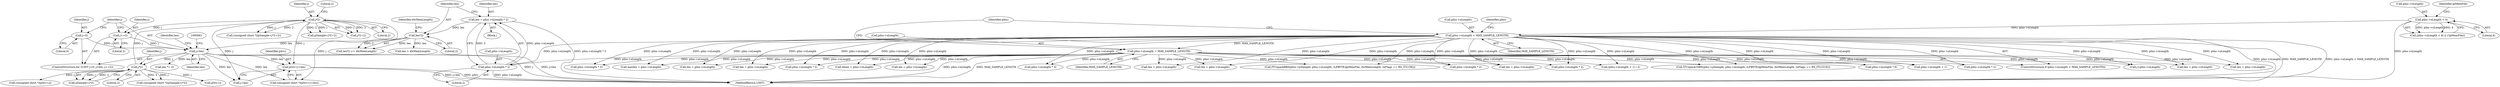 digraph "0_gstreamer_bc2cdd57d549ab3ba59782e9b395d0cd683fd3ac@pointer" {
"1000689" [label="(Call,pSrc+j+len)"];
"1000681" [label="(Call,j*2)"];
"1000664" [label="(Call,j*2)"];
"1000651" [label="(Call,j<len)"];
"1000654" [label="(Call,j+=2)"];
"1000648" [label="(Call,j=0)"];
"1000627" [label="(Call,len*2)"];
"1000618" [label="(Call,len = pIns->nLength * 2)"];
"1000620" [label="(Call,pIns->nLength * 2)"];
"1000139" [label="(Call,pIns->nLength = MAX_SAMPLE_LENGTH)"];
"1000134" [label="(Call,pIns->nLength > MAX_SAMPLE_LENGTH)"];
"1000124" [label="(Call,pIns->nLength < 4)"];
"1000695" [label="(Identifier,len)"];
"1000664" [label="(Call,j*2)"];
"1000130" [label="(Identifier,lpMemFile)"];
"1000571" [label="(Call,pIns->nLength * 2)"];
"1001210" [label="(Call,dmax = pIns->nLength)"];
"1000648" [label="(Call,j=0)"];
"1000683" [label="(Literal,2)"];
"1001239" [label="(Call,pIns->nLength * 2)"];
"1000681" [label="(Call,j*2)"];
"1000650" [label="(Literal,0)"];
"1000666" [label="(Literal,2)"];
"1000690" [label="(Identifier,pSrc)"];
"1000620" [label="(Call,pIns->nLength * 2)"];
"1000507" [label="(Call,pIns->nLength * 2)"];
"1000652" [label="(Identifier,j)"];
"1000655" [label="(Identifier,j)"];
"1002016" [label="(Call,len > dwMemLength)"];
"1000950" [label="(Call,ITUnpack8Bit(pIns->pSample, pIns->nLength, (LPBYTE)lpMemFile, dwMemLength, (nFlags == RS_IT2158)))"];
"1000965" [label="(Call,ITUnpack16Bit(pIns->pSample, pIns->nLength, (LPBYTE)lpMemFile, dwMemLength, (nFlags == RS_IT21516)))"];
"1001527" [label="(Call,pIns->nLength * 3)"];
"1001698" [label="(Call,pIns->nLength * 6)"];
"1000654" [label="(Call,j+=2)"];
"1001087" [label="(Call,len = pIns->nLength)"];
"1000124" [label="(Call,pIns->nLength < 4)"];
"1000197" [label="(Block,)"];
"1001904" [label="(Call,len = pIns->nLength)"];
"1000630" [label="(Identifier,dwMemLength)"];
"1000138" [label="(Identifier,MAX_SAMPLE_LENGTH)"];
"1001366" [label="(Call,j<pIns->nLength)"];
"1000649" [label="(Identifier,j)"];
"1000680" [label="(Call,j*2+2)"];
"1000133" [label="(ControlStructure,if (pIns->nLength > MAX_SAMPLE_LENGTH))"];
"1000996" [label="(Call,len = pIns->nLength)"];
"1000651" [label="(Call,j<len)"];
"1000836" [label="(Call,len = pIns->nLength)"];
"1000628" [label="(Identifier,len)"];
"1000629" [label="(Literal,2)"];
"1000135" [label="(Call,pIns->nLength)"];
"1000300" [label="(Call,(pIns->nLength + 1) / 2)"];
"1000662" [label="(Call,pSample+j*2)"];
"1000141" [label="(Identifier,pIns)"];
"1000123" [label="(Call,(pIns->nLength < 4) || (!lpMemFile))"];
"1000694" [label="(Call,len *= 2)"];
"1000684" [label="(Literal,2)"];
"1000691" [label="(Call,j+len)"];
"1000627" [label="(Call,len*2)"];
"1000621" [label="(Call,pIns->nLength)"];
"1000301" [label="(Call,pIns->nLength + 1)"];
"1000687" [label="(Call,(unsigned short *)(pSrc+j+len))"];
"1002045" [label="(MethodReturn,UINT)"];
"1000200" [label="(Call,len = pIns->nLength)"];
"1000457" [label="(Call,pIns->nLength * 2)"];
"1000128" [label="(Literal,4)"];
"1000626" [label="(Call,len*2 <= dwMemLength)"];
"1000246" [label="(Call,len = pIns->nLength)"];
"1000721" [label="(Call,len = pIns->nLength)"];
"1000656" [label="(Literal,2)"];
"1000618" [label="(Call,len = pIns->nLength * 2)"];
"1000676" [label="(Call,(unsigned short *)(pSample+j*2+2))"];
"1000660" [label="(Call,(unsigned short *)(pSample+j*2))"];
"1000671" [label="(Call,pSrc+j)"];
"1001993" [label="(Call,len = pIns->nLength)"];
"1000665" [label="(Identifier,j)"];
"1000682" [label="(Identifier,j)"];
"1000669" [label="(Call,(unsigned short *)(pSrc+j))"];
"1000134" [label="(Call,pIns->nLength > MAX_SAMPLE_LENGTH)"];
"1000689" [label="(Call,pSrc+j+len)"];
"1000646" [label="(ControlStructure,for (UINT j=0; j<len; j+=2))"];
"1000678" [label="(Call,pSample+j*2+2)"];
"1000139" [label="(Call,pIns->nLength = MAX_SAMPLE_LENGTH)"];
"1001483" [label="(Call,maxlen = pIns->nLength)"];
"1000125" [label="(Call,pIns->nLength)"];
"1000624" [label="(Literal,2)"];
"1000143" [label="(Identifier,MAX_SAMPLE_LENGTH)"];
"1000653" [label="(Identifier,len)"];
"1000146" [label="(Identifier,pIns)"];
"1000399" [label="(Call,pIns->nLength * 2)"];
"1000619" [label="(Identifier,len)"];
"1000140" [label="(Call,pIns->nLength)"];
"1000689" -> "1000687"  [label="AST: "];
"1000689" -> "1000691"  [label="CFG: "];
"1000690" -> "1000689"  [label="AST: "];
"1000691" -> "1000689"  [label="AST: "];
"1000687" -> "1000689"  [label="CFG: "];
"1000689" -> "1002045"  [label="DDG: pSrc"];
"1000689" -> "1002045"  [label="DDG: j+len"];
"1000681" -> "1000689"  [label="DDG: j"];
"1000651" -> "1000689"  [label="DDG: len"];
"1000681" -> "1000680"  [label="AST: "];
"1000681" -> "1000683"  [label="CFG: "];
"1000682" -> "1000681"  [label="AST: "];
"1000683" -> "1000681"  [label="AST: "];
"1000684" -> "1000681"  [label="CFG: "];
"1000681" -> "1000654"  [label="DDG: j"];
"1000681" -> "1000676"  [label="DDG: j"];
"1000681" -> "1000676"  [label="DDG: 2"];
"1000681" -> "1000678"  [label="DDG: j"];
"1000681" -> "1000678"  [label="DDG: 2"];
"1000681" -> "1000680"  [label="DDG: j"];
"1000681" -> "1000680"  [label="DDG: 2"];
"1000664" -> "1000681"  [label="DDG: j"];
"1000681" -> "1000687"  [label="DDG: j"];
"1000681" -> "1000691"  [label="DDG: j"];
"1000664" -> "1000662"  [label="AST: "];
"1000664" -> "1000666"  [label="CFG: "];
"1000665" -> "1000664"  [label="AST: "];
"1000666" -> "1000664"  [label="AST: "];
"1000662" -> "1000664"  [label="CFG: "];
"1000664" -> "1000660"  [label="DDG: j"];
"1000664" -> "1000660"  [label="DDG: 2"];
"1000664" -> "1000662"  [label="DDG: j"];
"1000664" -> "1000662"  [label="DDG: 2"];
"1000651" -> "1000664"  [label="DDG: j"];
"1000664" -> "1000669"  [label="DDG: j"];
"1000664" -> "1000671"  [label="DDG: j"];
"1000651" -> "1000646"  [label="AST: "];
"1000651" -> "1000653"  [label="CFG: "];
"1000652" -> "1000651"  [label="AST: "];
"1000653" -> "1000651"  [label="AST: "];
"1000661" -> "1000651"  [label="CFG: "];
"1000695" -> "1000651"  [label="CFG: "];
"1000651" -> "1002045"  [label="DDG: j<len"];
"1000651" -> "1002045"  [label="DDG: j"];
"1000654" -> "1000651"  [label="DDG: j"];
"1000648" -> "1000651"  [label="DDG: j"];
"1000627" -> "1000651"  [label="DDG: len"];
"1000651" -> "1000687"  [label="DDG: len"];
"1000651" -> "1000691"  [label="DDG: len"];
"1000651" -> "1000694"  [label="DDG: len"];
"1000654" -> "1000646"  [label="AST: "];
"1000654" -> "1000656"  [label="CFG: "];
"1000655" -> "1000654"  [label="AST: "];
"1000656" -> "1000654"  [label="AST: "];
"1000652" -> "1000654"  [label="CFG: "];
"1000648" -> "1000646"  [label="AST: "];
"1000648" -> "1000650"  [label="CFG: "];
"1000649" -> "1000648"  [label="AST: "];
"1000650" -> "1000648"  [label="AST: "];
"1000652" -> "1000648"  [label="CFG: "];
"1000627" -> "1000626"  [label="AST: "];
"1000627" -> "1000629"  [label="CFG: "];
"1000628" -> "1000627"  [label="AST: "];
"1000629" -> "1000627"  [label="AST: "];
"1000630" -> "1000627"  [label="CFG: "];
"1000627" -> "1000626"  [label="DDG: len"];
"1000627" -> "1000626"  [label="DDG: 2"];
"1000618" -> "1000627"  [label="DDG: len"];
"1000627" -> "1002016"  [label="DDG: len"];
"1000618" -> "1000197"  [label="AST: "];
"1000618" -> "1000620"  [label="CFG: "];
"1000619" -> "1000618"  [label="AST: "];
"1000620" -> "1000618"  [label="AST: "];
"1000628" -> "1000618"  [label="CFG: "];
"1000618" -> "1002045"  [label="DDG: pIns->nLength * 2"];
"1000620" -> "1000618"  [label="DDG: pIns->nLength"];
"1000620" -> "1000618"  [label="DDG: 2"];
"1000620" -> "1000624"  [label="CFG: "];
"1000621" -> "1000620"  [label="AST: "];
"1000624" -> "1000620"  [label="AST: "];
"1000620" -> "1002045"  [label="DDG: pIns->nLength"];
"1000139" -> "1000620"  [label="DDG: pIns->nLength"];
"1000134" -> "1000620"  [label="DDG: pIns->nLength"];
"1000139" -> "1000133"  [label="AST: "];
"1000139" -> "1000143"  [label="CFG: "];
"1000140" -> "1000139"  [label="AST: "];
"1000143" -> "1000139"  [label="AST: "];
"1000146" -> "1000139"  [label="CFG: "];
"1000139" -> "1002045"  [label="DDG: pIns->nLength"];
"1000139" -> "1002045"  [label="DDG: MAX_SAMPLE_LENGTH"];
"1000134" -> "1000139"  [label="DDG: MAX_SAMPLE_LENGTH"];
"1000139" -> "1000200"  [label="DDG: pIns->nLength"];
"1000139" -> "1000246"  [label="DDG: pIns->nLength"];
"1000139" -> "1000300"  [label="DDG: pIns->nLength"];
"1000139" -> "1000301"  [label="DDG: pIns->nLength"];
"1000139" -> "1000399"  [label="DDG: pIns->nLength"];
"1000139" -> "1000457"  [label="DDG: pIns->nLength"];
"1000139" -> "1000507"  [label="DDG: pIns->nLength"];
"1000139" -> "1000571"  [label="DDG: pIns->nLength"];
"1000139" -> "1000721"  [label="DDG: pIns->nLength"];
"1000139" -> "1000836"  [label="DDG: pIns->nLength"];
"1000139" -> "1000950"  [label="DDG: pIns->nLength"];
"1000139" -> "1000965"  [label="DDG: pIns->nLength"];
"1000139" -> "1000996"  [label="DDG: pIns->nLength"];
"1000139" -> "1001087"  [label="DDG: pIns->nLength"];
"1000139" -> "1001210"  [label="DDG: pIns->nLength"];
"1000139" -> "1001239"  [label="DDG: pIns->nLength"];
"1000139" -> "1001366"  [label="DDG: pIns->nLength"];
"1000139" -> "1001483"  [label="DDG: pIns->nLength"];
"1000139" -> "1001527"  [label="DDG: pIns->nLength"];
"1000139" -> "1001698"  [label="DDG: pIns->nLength"];
"1000139" -> "1001904"  [label="DDG: pIns->nLength"];
"1000139" -> "1001993"  [label="DDG: pIns->nLength"];
"1000134" -> "1000133"  [label="AST: "];
"1000134" -> "1000138"  [label="CFG: "];
"1000135" -> "1000134"  [label="AST: "];
"1000138" -> "1000134"  [label="AST: "];
"1000141" -> "1000134"  [label="CFG: "];
"1000146" -> "1000134"  [label="CFG: "];
"1000134" -> "1002045"  [label="DDG: pIns->nLength > MAX_SAMPLE_LENGTH"];
"1000134" -> "1002045"  [label="DDG: pIns->nLength"];
"1000134" -> "1002045"  [label="DDG: MAX_SAMPLE_LENGTH"];
"1000124" -> "1000134"  [label="DDG: pIns->nLength"];
"1000134" -> "1000200"  [label="DDG: pIns->nLength"];
"1000134" -> "1000246"  [label="DDG: pIns->nLength"];
"1000134" -> "1000300"  [label="DDG: pIns->nLength"];
"1000134" -> "1000301"  [label="DDG: pIns->nLength"];
"1000134" -> "1000399"  [label="DDG: pIns->nLength"];
"1000134" -> "1000457"  [label="DDG: pIns->nLength"];
"1000134" -> "1000507"  [label="DDG: pIns->nLength"];
"1000134" -> "1000571"  [label="DDG: pIns->nLength"];
"1000134" -> "1000721"  [label="DDG: pIns->nLength"];
"1000134" -> "1000836"  [label="DDG: pIns->nLength"];
"1000134" -> "1000950"  [label="DDG: pIns->nLength"];
"1000134" -> "1000965"  [label="DDG: pIns->nLength"];
"1000134" -> "1000996"  [label="DDG: pIns->nLength"];
"1000134" -> "1001087"  [label="DDG: pIns->nLength"];
"1000134" -> "1001210"  [label="DDG: pIns->nLength"];
"1000134" -> "1001239"  [label="DDG: pIns->nLength"];
"1000134" -> "1001366"  [label="DDG: pIns->nLength"];
"1000134" -> "1001483"  [label="DDG: pIns->nLength"];
"1000134" -> "1001527"  [label="DDG: pIns->nLength"];
"1000134" -> "1001698"  [label="DDG: pIns->nLength"];
"1000134" -> "1001904"  [label="DDG: pIns->nLength"];
"1000134" -> "1001993"  [label="DDG: pIns->nLength"];
"1000124" -> "1000123"  [label="AST: "];
"1000124" -> "1000128"  [label="CFG: "];
"1000125" -> "1000124"  [label="AST: "];
"1000128" -> "1000124"  [label="AST: "];
"1000130" -> "1000124"  [label="CFG: "];
"1000123" -> "1000124"  [label="CFG: "];
"1000124" -> "1002045"  [label="DDG: pIns->nLength"];
"1000124" -> "1000123"  [label="DDG: pIns->nLength"];
"1000124" -> "1000123"  [label="DDG: 4"];
}
